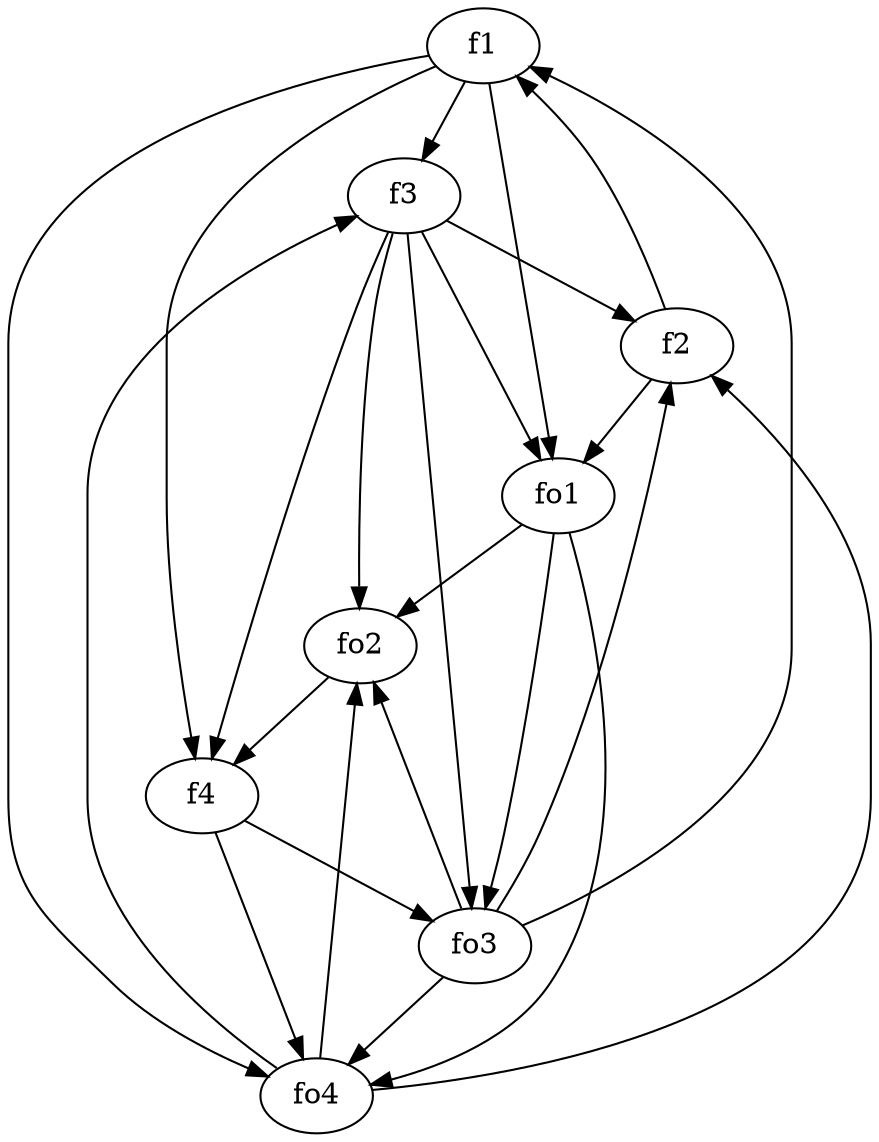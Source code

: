 strict digraph  {
f1;
f2;
f3;
f4;
fo1;
fo2;
fo3;
fo4;
f1 -> fo4  [weight=2];
f1 -> f3  [weight=2];
f1 -> fo1  [weight=2];
f1 -> f4  [weight=2];
f2 -> f1  [weight=2];
f2 -> fo1  [weight=2];
f3 -> fo1  [weight=2];
f3 -> fo2  [weight=2];
f3 -> fo3  [weight=2];
f3 -> f2  [weight=2];
f3 -> f4  [weight=2];
f4 -> fo3  [weight=2];
f4 -> fo4  [weight=2];
fo1 -> fo4  [weight=2];
fo1 -> fo2  [weight=2];
fo1 -> fo3  [weight=2];
fo2 -> f4  [weight=2];
fo3 -> fo2  [weight=2];
fo3 -> f1  [weight=2];
fo3 -> fo4  [weight=2];
fo3 -> f2  [weight=2];
fo4 -> f3  [weight=2];
fo4 -> fo2  [weight=2];
fo4 -> f2  [weight=2];
}
